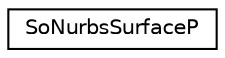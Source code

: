 digraph "Graphical Class Hierarchy"
{
 // LATEX_PDF_SIZE
  edge [fontname="Helvetica",fontsize="10",labelfontname="Helvetica",labelfontsize="10"];
  node [fontname="Helvetica",fontsize="10",shape=record];
  rankdir="LR";
  Node0 [label="SoNurbsSurfaceP",height=0.2,width=0.4,color="black", fillcolor="white", style="filled",URL="$classSoNurbsSurfaceP.html",tooltip=" "];
}
